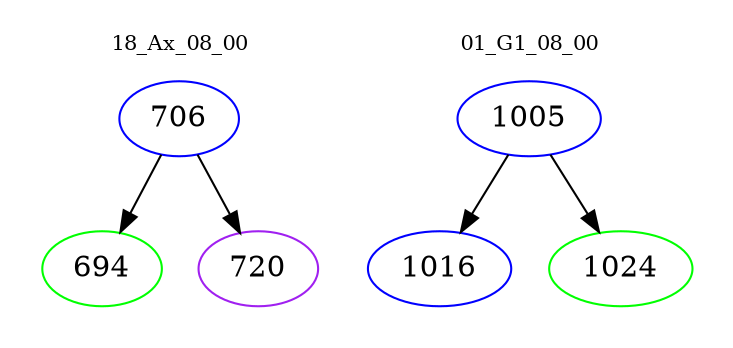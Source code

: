 digraph{
subgraph cluster_0 {
color = white
label = "18_Ax_08_00";
fontsize=10;
T0_706 [label="706", color="blue"]
T0_706 -> T0_694 [color="black"]
T0_694 [label="694", color="green"]
T0_706 -> T0_720 [color="black"]
T0_720 [label="720", color="purple"]
}
subgraph cluster_1 {
color = white
label = "01_G1_08_00";
fontsize=10;
T1_1005 [label="1005", color="blue"]
T1_1005 -> T1_1016 [color="black"]
T1_1016 [label="1016", color="blue"]
T1_1005 -> T1_1024 [color="black"]
T1_1024 [label="1024", color="green"]
}
}

